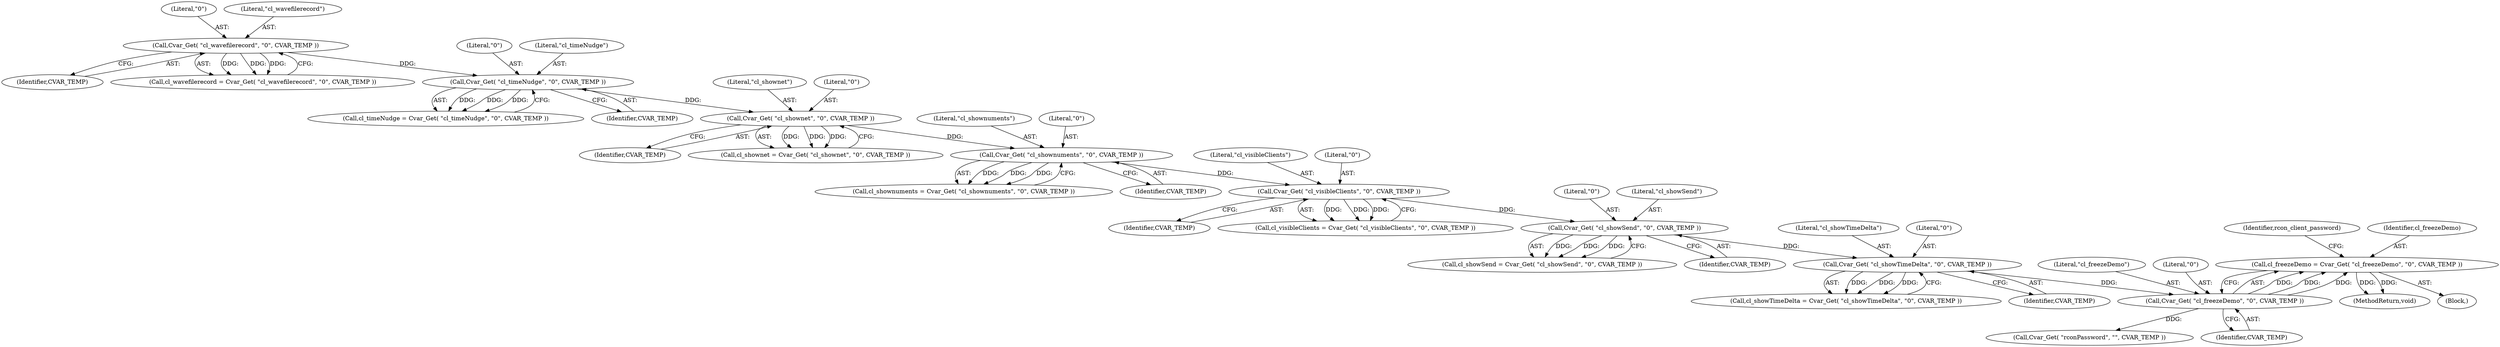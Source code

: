 digraph "0_OpenJK_b6ff2bcb1e4e6976d61e316175c6d7c99860fe20@API" {
"1000207" [label="(Call,cl_freezeDemo = Cvar_Get( \"cl_freezeDemo\", \"0\", CVAR_TEMP ))"];
"1000209" [label="(Call,Cvar_Get( \"cl_freezeDemo\", \"0\", CVAR_TEMP ))"];
"1000203" [label="(Call,Cvar_Get( \"cl_showTimeDelta\", \"0\", CVAR_TEMP ))"];
"1000197" [label="(Call,Cvar_Get( \"cl_showSend\", \"0\", CVAR_TEMP ))"];
"1000185" [label="(Call,Cvar_Get( \"cl_visibleClients\", \"0\", CVAR_TEMP ))"];
"1000179" [label="(Call,Cvar_Get( \"cl_shownuments\", \"0\", CVAR_TEMP ))"];
"1000173" [label="(Call,Cvar_Get( \"cl_shownet\", \"0\", CVAR_TEMP ))"];
"1000167" [label="(Call,Cvar_Get( \"cl_timeNudge\", \"0\", CVAR_TEMP ))"];
"1000161" [label="(Call,Cvar_Get( \"cl_wavefilerecord\", \"0\", CVAR_TEMP ))"];
"1000180" [label="(Literal,\"cl_shownuments\")"];
"1001028" [label="(MethodReturn,void)"];
"1000201" [label="(Call,cl_showTimeDelta = Cvar_Get( \"cl_showTimeDelta\", \"0\", CVAR_TEMP ))"];
"1000169" [label="(Literal,\"0\")"];
"1000186" [label="(Literal,\"cl_visibleClients\")"];
"1000179" [label="(Call,Cvar_Get( \"cl_shownuments\", \"0\", CVAR_TEMP ))"];
"1000167" [label="(Call,Cvar_Get( \"cl_timeNudge\", \"0\", CVAR_TEMP ))"];
"1000214" [label="(Identifier,rcon_client_password)"];
"1000165" [label="(Call,cl_timeNudge = Cvar_Get( \"cl_timeNudge\", \"0\", CVAR_TEMP ))"];
"1000174" [label="(Literal,\"cl_shownet\")"];
"1000204" [label="(Literal,\"cl_showTimeDelta\")"];
"1000161" [label="(Call,Cvar_Get( \"cl_wavefilerecord\", \"0\", CVAR_TEMP ))"];
"1000215" [label="(Call,Cvar_Get( \"rconPassword\", \"\", CVAR_TEMP ))"];
"1000199" [label="(Literal,\"0\")"];
"1000177" [label="(Call,cl_shownuments = Cvar_Get( \"cl_shownuments\", \"0\", CVAR_TEMP ))"];
"1000181" [label="(Literal,\"0\")"];
"1000188" [label="(Identifier,CVAR_TEMP)"];
"1000212" [label="(Identifier,CVAR_TEMP)"];
"1000209" [label="(Call,Cvar_Get( \"cl_freezeDemo\", \"0\", CVAR_TEMP ))"];
"1000187" [label="(Literal,\"0\")"];
"1000195" [label="(Call,cl_showSend = Cvar_Get( \"cl_showSend\", \"0\", CVAR_TEMP ))"];
"1000200" [label="(Identifier,CVAR_TEMP)"];
"1000198" [label="(Literal,\"cl_showSend\")"];
"1000164" [label="(Identifier,CVAR_TEMP)"];
"1000163" [label="(Literal,\"0\")"];
"1000112" [label="(Block,)"];
"1000159" [label="(Call,cl_wavefilerecord = Cvar_Get( \"cl_wavefilerecord\", \"0\", CVAR_TEMP ))"];
"1000207" [label="(Call,cl_freezeDemo = Cvar_Get( \"cl_freezeDemo\", \"0\", CVAR_TEMP ))"];
"1000185" [label="(Call,Cvar_Get( \"cl_visibleClients\", \"0\", CVAR_TEMP ))"];
"1000203" [label="(Call,Cvar_Get( \"cl_showTimeDelta\", \"0\", CVAR_TEMP ))"];
"1000175" [label="(Literal,\"0\")"];
"1000208" [label="(Identifier,cl_freezeDemo)"];
"1000176" [label="(Identifier,CVAR_TEMP)"];
"1000173" [label="(Call,Cvar_Get( \"cl_shownet\", \"0\", CVAR_TEMP ))"];
"1000170" [label="(Identifier,CVAR_TEMP)"];
"1000205" [label="(Literal,\"0\")"];
"1000197" [label="(Call,Cvar_Get( \"cl_showSend\", \"0\", CVAR_TEMP ))"];
"1000182" [label="(Identifier,CVAR_TEMP)"];
"1000171" [label="(Call,cl_shownet = Cvar_Get( \"cl_shownet\", \"0\", CVAR_TEMP ))"];
"1000168" [label="(Literal,\"cl_timeNudge\")"];
"1000183" [label="(Call,cl_visibleClients = Cvar_Get( \"cl_visibleClients\", \"0\", CVAR_TEMP ))"];
"1000162" [label="(Literal,\"cl_wavefilerecord\")"];
"1000210" [label="(Literal,\"cl_freezeDemo\")"];
"1000211" [label="(Literal,\"0\")"];
"1000206" [label="(Identifier,CVAR_TEMP)"];
"1000207" -> "1000112"  [label="AST: "];
"1000207" -> "1000209"  [label="CFG: "];
"1000208" -> "1000207"  [label="AST: "];
"1000209" -> "1000207"  [label="AST: "];
"1000214" -> "1000207"  [label="CFG: "];
"1000207" -> "1001028"  [label="DDG: "];
"1000207" -> "1001028"  [label="DDG: "];
"1000209" -> "1000207"  [label="DDG: "];
"1000209" -> "1000207"  [label="DDG: "];
"1000209" -> "1000207"  [label="DDG: "];
"1000209" -> "1000212"  [label="CFG: "];
"1000210" -> "1000209"  [label="AST: "];
"1000211" -> "1000209"  [label="AST: "];
"1000212" -> "1000209"  [label="AST: "];
"1000203" -> "1000209"  [label="DDG: "];
"1000209" -> "1000215"  [label="DDG: "];
"1000203" -> "1000201"  [label="AST: "];
"1000203" -> "1000206"  [label="CFG: "];
"1000204" -> "1000203"  [label="AST: "];
"1000205" -> "1000203"  [label="AST: "];
"1000206" -> "1000203"  [label="AST: "];
"1000201" -> "1000203"  [label="CFG: "];
"1000203" -> "1000201"  [label="DDG: "];
"1000203" -> "1000201"  [label="DDG: "];
"1000203" -> "1000201"  [label="DDG: "];
"1000197" -> "1000203"  [label="DDG: "];
"1000197" -> "1000195"  [label="AST: "];
"1000197" -> "1000200"  [label="CFG: "];
"1000198" -> "1000197"  [label="AST: "];
"1000199" -> "1000197"  [label="AST: "];
"1000200" -> "1000197"  [label="AST: "];
"1000195" -> "1000197"  [label="CFG: "];
"1000197" -> "1000195"  [label="DDG: "];
"1000197" -> "1000195"  [label="DDG: "];
"1000197" -> "1000195"  [label="DDG: "];
"1000185" -> "1000197"  [label="DDG: "];
"1000185" -> "1000183"  [label="AST: "];
"1000185" -> "1000188"  [label="CFG: "];
"1000186" -> "1000185"  [label="AST: "];
"1000187" -> "1000185"  [label="AST: "];
"1000188" -> "1000185"  [label="AST: "];
"1000183" -> "1000185"  [label="CFG: "];
"1000185" -> "1000183"  [label="DDG: "];
"1000185" -> "1000183"  [label="DDG: "];
"1000185" -> "1000183"  [label="DDG: "];
"1000179" -> "1000185"  [label="DDG: "];
"1000179" -> "1000177"  [label="AST: "];
"1000179" -> "1000182"  [label="CFG: "];
"1000180" -> "1000179"  [label="AST: "];
"1000181" -> "1000179"  [label="AST: "];
"1000182" -> "1000179"  [label="AST: "];
"1000177" -> "1000179"  [label="CFG: "];
"1000179" -> "1000177"  [label="DDG: "];
"1000179" -> "1000177"  [label="DDG: "];
"1000179" -> "1000177"  [label="DDG: "];
"1000173" -> "1000179"  [label="DDG: "];
"1000173" -> "1000171"  [label="AST: "];
"1000173" -> "1000176"  [label="CFG: "];
"1000174" -> "1000173"  [label="AST: "];
"1000175" -> "1000173"  [label="AST: "];
"1000176" -> "1000173"  [label="AST: "];
"1000171" -> "1000173"  [label="CFG: "];
"1000173" -> "1000171"  [label="DDG: "];
"1000173" -> "1000171"  [label="DDG: "];
"1000173" -> "1000171"  [label="DDG: "];
"1000167" -> "1000173"  [label="DDG: "];
"1000167" -> "1000165"  [label="AST: "];
"1000167" -> "1000170"  [label="CFG: "];
"1000168" -> "1000167"  [label="AST: "];
"1000169" -> "1000167"  [label="AST: "];
"1000170" -> "1000167"  [label="AST: "];
"1000165" -> "1000167"  [label="CFG: "];
"1000167" -> "1000165"  [label="DDG: "];
"1000167" -> "1000165"  [label="DDG: "];
"1000167" -> "1000165"  [label="DDG: "];
"1000161" -> "1000167"  [label="DDG: "];
"1000161" -> "1000159"  [label="AST: "];
"1000161" -> "1000164"  [label="CFG: "];
"1000162" -> "1000161"  [label="AST: "];
"1000163" -> "1000161"  [label="AST: "];
"1000164" -> "1000161"  [label="AST: "];
"1000159" -> "1000161"  [label="CFG: "];
"1000161" -> "1000159"  [label="DDG: "];
"1000161" -> "1000159"  [label="DDG: "];
"1000161" -> "1000159"  [label="DDG: "];
}
